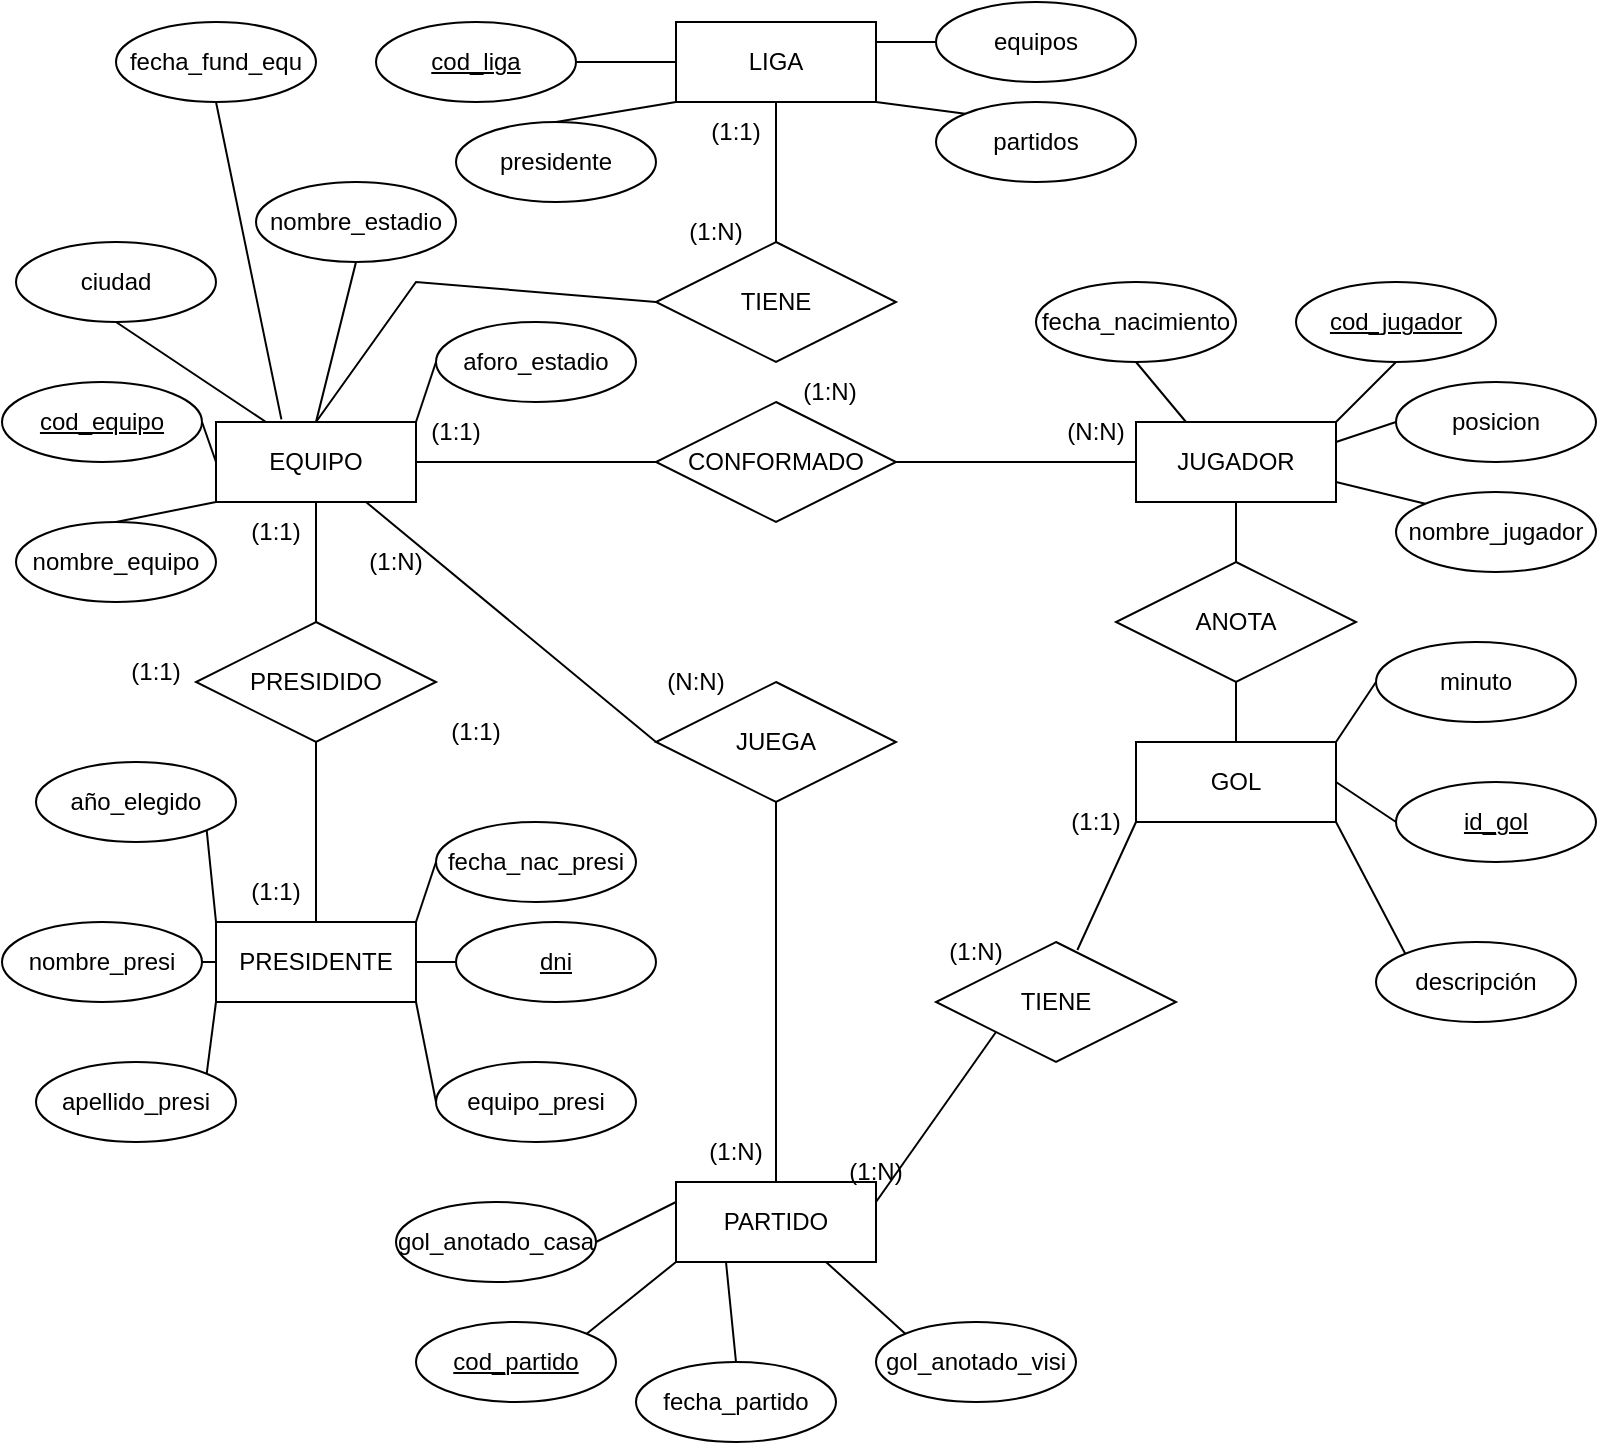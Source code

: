 <mxfile version="24.2.7" type="github">
  <diagram name="Página-1" id="qSvi5F9lkOXJbr2jsmbP">
    <mxGraphModel dx="2546" dy="767" grid="1" gridSize="10" guides="1" tooltips="1" connect="1" arrows="1" fold="1" page="1" pageScale="1" pageWidth="827" pageHeight="1169" math="0" shadow="0">
      <root>
        <mxCell id="0" />
        <mxCell id="1" parent="0" />
        <mxCell id="05TPGGMZrsxs3I6yql6b-1" value="JUGADOR" style="whiteSpace=wrap;html=1;align=center;" vertex="1" parent="1">
          <mxGeometry x="-260" y="230" width="100" height="40" as="geometry" />
        </mxCell>
        <mxCell id="05TPGGMZrsxs3I6yql6b-2" value="posicion" style="ellipse;whiteSpace=wrap;html=1;align=center;" vertex="1" parent="1">
          <mxGeometry x="-130" y="210" width="100" height="40" as="geometry" />
        </mxCell>
        <mxCell id="05TPGGMZrsxs3I6yql6b-3" value="cod_jugador" style="ellipse;whiteSpace=wrap;html=1;align=center;fontStyle=4;" vertex="1" parent="1">
          <mxGeometry x="-180" y="160" width="100" height="40" as="geometry" />
        </mxCell>
        <mxCell id="05TPGGMZrsxs3I6yql6b-4" value="nombre_jugador" style="ellipse;whiteSpace=wrap;html=1;align=center;" vertex="1" parent="1">
          <mxGeometry x="-130" y="265" width="100" height="40" as="geometry" />
        </mxCell>
        <mxCell id="05TPGGMZrsxs3I6yql6b-5" value="fecha_nacimiento" style="ellipse;whiteSpace=wrap;html=1;align=center;" vertex="1" parent="1">
          <mxGeometry x="-310" y="160" width="100" height="40" as="geometry" />
        </mxCell>
        <mxCell id="05TPGGMZrsxs3I6yql6b-6" value="EQUIPO" style="whiteSpace=wrap;html=1;align=center;" vertex="1" parent="1">
          <mxGeometry x="-720" y="230" width="100" height="40" as="geometry" />
        </mxCell>
        <mxCell id="05TPGGMZrsxs3I6yql6b-7" value="nombre_estadio" style="ellipse;whiteSpace=wrap;html=1;align=center;" vertex="1" parent="1">
          <mxGeometry x="-700" y="110" width="100" height="40" as="geometry" />
        </mxCell>
        <mxCell id="05TPGGMZrsxs3I6yql6b-8" value="nombre_equipo" style="ellipse;whiteSpace=wrap;html=1;align=center;" vertex="1" parent="1">
          <mxGeometry x="-820" y="280" width="100" height="40" as="geometry" />
        </mxCell>
        <mxCell id="05TPGGMZrsxs3I6yql6b-9" value="cod_equipo" style="ellipse;whiteSpace=wrap;html=1;align=center;fontStyle=4;" vertex="1" parent="1">
          <mxGeometry x="-827" y="210" width="100" height="40" as="geometry" />
        </mxCell>
        <mxCell id="05TPGGMZrsxs3I6yql6b-10" value="PRESIDENTE" style="whiteSpace=wrap;html=1;align=center;" vertex="1" parent="1">
          <mxGeometry x="-720" y="480" width="100" height="40" as="geometry" />
        </mxCell>
        <mxCell id="05TPGGMZrsxs3I6yql6b-11" value="dni" style="ellipse;whiteSpace=wrap;html=1;align=center;fontStyle=4;" vertex="1" parent="1">
          <mxGeometry x="-600" y="480" width="100" height="40" as="geometry" />
        </mxCell>
        <mxCell id="05TPGGMZrsxs3I6yql6b-12" value="nombre_presi" style="ellipse;whiteSpace=wrap;html=1;align=center;" vertex="1" parent="1">
          <mxGeometry x="-827" y="480" width="100" height="40" as="geometry" />
        </mxCell>
        <mxCell id="05TPGGMZrsxs3I6yql6b-13" value="apellido_presi" style="ellipse;whiteSpace=wrap;html=1;align=center;" vertex="1" parent="1">
          <mxGeometry x="-810" y="550" width="100" height="40" as="geometry" />
        </mxCell>
        <mxCell id="05TPGGMZrsxs3I6yql6b-14" value="fecha_nac_presi" style="ellipse;whiteSpace=wrap;html=1;align=center;" vertex="1" parent="1">
          <mxGeometry x="-610" y="430" width="100" height="40" as="geometry" />
        </mxCell>
        <mxCell id="05TPGGMZrsxs3I6yql6b-15" value="equipo_presi" style="ellipse;whiteSpace=wrap;html=1;align=center;" vertex="1" parent="1">
          <mxGeometry x="-610" y="550" width="100" height="40" as="geometry" />
        </mxCell>
        <mxCell id="05TPGGMZrsxs3I6yql6b-16" value="" style="endArrow=none;html=1;rounded=0;exitX=1;exitY=0.5;exitDx=0;exitDy=0;entryX=0;entryY=0.5;entryDx=0;entryDy=0;" edge="1" parent="1" source="05TPGGMZrsxs3I6yql6b-12" target="05TPGGMZrsxs3I6yql6b-10">
          <mxGeometry relative="1" as="geometry">
            <mxPoint x="-770" y="420" as="sourcePoint" />
            <mxPoint x="-610" y="420" as="targetPoint" />
          </mxGeometry>
        </mxCell>
        <mxCell id="05TPGGMZrsxs3I6yql6b-17" value="" style="endArrow=none;html=1;rounded=0;exitX=1;exitY=0.5;exitDx=0;exitDy=0;entryX=0;entryY=0.5;entryDx=0;entryDy=0;" edge="1" parent="1" source="05TPGGMZrsxs3I6yql6b-10" target="05TPGGMZrsxs3I6yql6b-11">
          <mxGeometry relative="1" as="geometry">
            <mxPoint x="-640" y="610" as="sourcePoint" />
            <mxPoint x="-480" y="610" as="targetPoint" />
          </mxGeometry>
        </mxCell>
        <mxCell id="05TPGGMZrsxs3I6yql6b-18" value="" style="endArrow=none;html=1;rounded=0;exitX=1;exitY=0;exitDx=0;exitDy=0;entryX=0;entryY=1;entryDx=0;entryDy=0;" edge="1" parent="1" source="05TPGGMZrsxs3I6yql6b-13" target="05TPGGMZrsxs3I6yql6b-10">
          <mxGeometry relative="1" as="geometry">
            <mxPoint x="-860" y="660" as="sourcePoint" />
            <mxPoint x="-700" y="660" as="targetPoint" />
          </mxGeometry>
        </mxCell>
        <mxCell id="05TPGGMZrsxs3I6yql6b-19" value="" style="endArrow=none;html=1;rounded=0;exitX=0;exitY=0.5;exitDx=0;exitDy=0;entryX=1;entryY=0;entryDx=0;entryDy=0;" edge="1" parent="1" source="05TPGGMZrsxs3I6yql6b-14" target="05TPGGMZrsxs3I6yql6b-10">
          <mxGeometry relative="1" as="geometry">
            <mxPoint x="-780" y="590" as="sourcePoint" />
            <mxPoint x="-620" y="470" as="targetPoint" />
          </mxGeometry>
        </mxCell>
        <mxCell id="05TPGGMZrsxs3I6yql6b-20" value="" style="endArrow=none;html=1;rounded=0;exitX=1;exitY=1;exitDx=0;exitDy=0;entryX=0;entryY=0.5;entryDx=0;entryDy=0;" edge="1" parent="1" source="05TPGGMZrsxs3I6yql6b-10" target="05TPGGMZrsxs3I6yql6b-15">
          <mxGeometry relative="1" as="geometry">
            <mxPoint x="-650" y="640" as="sourcePoint" />
            <mxPoint x="-490" y="640" as="targetPoint" />
          </mxGeometry>
        </mxCell>
        <mxCell id="05TPGGMZrsxs3I6yql6b-21" value="" style="endArrow=none;html=1;rounded=0;exitX=0.5;exitY=1;exitDx=0;exitDy=0;entryX=0.5;entryY=0;entryDx=0;entryDy=0;" edge="1" parent="1" source="05TPGGMZrsxs3I6yql6b-7" target="05TPGGMZrsxs3I6yql6b-6">
          <mxGeometry relative="1" as="geometry">
            <mxPoint x="-750" y="390" as="sourcePoint" />
            <mxPoint x="-590" y="390" as="targetPoint" />
            <Array as="points" />
          </mxGeometry>
        </mxCell>
        <mxCell id="05TPGGMZrsxs3I6yql6b-23" value="" style="endArrow=none;html=1;rounded=0;exitX=0.5;exitY=0;exitDx=0;exitDy=0;entryX=0;entryY=1;entryDx=0;entryDy=0;" edge="1" parent="1" source="05TPGGMZrsxs3I6yql6b-8" target="05TPGGMZrsxs3I6yql6b-6">
          <mxGeometry relative="1" as="geometry">
            <mxPoint x="-810" y="610" as="sourcePoint" />
            <mxPoint x="-650" y="610" as="targetPoint" />
          </mxGeometry>
        </mxCell>
        <mxCell id="05TPGGMZrsxs3I6yql6b-24" value="" style="endArrow=none;html=1;rounded=0;exitX=1;exitY=0.5;exitDx=0;exitDy=0;entryX=0;entryY=0.5;entryDx=0;entryDy=0;" edge="1" parent="1" source="05TPGGMZrsxs3I6yql6b-9" target="05TPGGMZrsxs3I6yql6b-6">
          <mxGeometry relative="1" as="geometry">
            <mxPoint x="-740" y="370" as="sourcePoint" />
            <mxPoint x="-580" y="370" as="targetPoint" />
          </mxGeometry>
        </mxCell>
        <mxCell id="05TPGGMZrsxs3I6yql6b-25" value="" style="endArrow=none;html=1;rounded=0;exitX=0;exitY=0;exitDx=0;exitDy=0;entryX=1;entryY=0.75;entryDx=0;entryDy=0;" edge="1" parent="1" source="05TPGGMZrsxs3I6yql6b-4" target="05TPGGMZrsxs3I6yql6b-1">
          <mxGeometry relative="1" as="geometry">
            <mxPoint x="-210" y="390" as="sourcePoint" />
            <mxPoint x="-50" y="390" as="targetPoint" />
          </mxGeometry>
        </mxCell>
        <mxCell id="05TPGGMZrsxs3I6yql6b-26" value="" style="endArrow=none;html=1;rounded=0;exitX=0.5;exitY=1;exitDx=0;exitDy=0;entryX=0.25;entryY=0;entryDx=0;entryDy=0;" edge="1" parent="1" source="05TPGGMZrsxs3I6yql6b-5" target="05TPGGMZrsxs3I6yql6b-1">
          <mxGeometry relative="1" as="geometry">
            <mxPoint x="-250" y="400" as="sourcePoint" />
            <mxPoint x="-90" y="400" as="targetPoint" />
          </mxGeometry>
        </mxCell>
        <mxCell id="05TPGGMZrsxs3I6yql6b-27" value="" style="endArrow=none;html=1;rounded=0;exitX=0.5;exitY=1;exitDx=0;exitDy=0;entryX=1;entryY=0;entryDx=0;entryDy=0;" edge="1" parent="1" source="05TPGGMZrsxs3I6yql6b-3" target="05TPGGMZrsxs3I6yql6b-1">
          <mxGeometry relative="1" as="geometry">
            <mxPoint x="-240" y="400" as="sourcePoint" />
            <mxPoint x="-80" y="400" as="targetPoint" />
          </mxGeometry>
        </mxCell>
        <mxCell id="05TPGGMZrsxs3I6yql6b-28" value="" style="endArrow=none;html=1;rounded=0;exitX=1;exitY=0.25;exitDx=0;exitDy=0;entryX=0;entryY=0.5;entryDx=0;entryDy=0;" edge="1" parent="1" source="05TPGGMZrsxs3I6yql6b-1" target="05TPGGMZrsxs3I6yql6b-2">
          <mxGeometry relative="1" as="geometry">
            <mxPoint x="-200" y="380" as="sourcePoint" />
            <mxPoint x="-40" y="380" as="targetPoint" />
          </mxGeometry>
        </mxCell>
        <mxCell id="05TPGGMZrsxs3I6yql6b-29" value="PARTIDO" style="whiteSpace=wrap;html=1;align=center;" vertex="1" parent="1">
          <mxGeometry x="-490" y="610" width="100" height="40" as="geometry" />
        </mxCell>
        <mxCell id="05TPGGMZrsxs3I6yql6b-30" value="fecha_fund_equ" style="ellipse;whiteSpace=wrap;html=1;align=center;" vertex="1" parent="1">
          <mxGeometry x="-770" y="30" width="100" height="40" as="geometry" />
        </mxCell>
        <mxCell id="05TPGGMZrsxs3I6yql6b-31" value="aforo_estadio" style="ellipse;whiteSpace=wrap;html=1;align=center;" vertex="1" parent="1">
          <mxGeometry x="-610" y="180" width="100" height="40" as="geometry" />
        </mxCell>
        <mxCell id="05TPGGMZrsxs3I6yql6b-32" value="" style="endArrow=none;html=1;rounded=0;exitX=0.327;exitY=-0.033;exitDx=0;exitDy=0;entryX=0.5;entryY=1;entryDx=0;entryDy=0;exitPerimeter=0;" edge="1" parent="1" source="05TPGGMZrsxs3I6yql6b-6" target="05TPGGMZrsxs3I6yql6b-30">
          <mxGeometry relative="1" as="geometry">
            <mxPoint x="-740" y="380" as="sourcePoint" />
            <mxPoint x="-580" y="380" as="targetPoint" />
          </mxGeometry>
        </mxCell>
        <mxCell id="05TPGGMZrsxs3I6yql6b-33" value="" style="endArrow=none;html=1;rounded=0;exitX=1;exitY=0;exitDx=0;exitDy=0;entryX=0;entryY=0.5;entryDx=0;entryDy=0;" edge="1" parent="1" source="05TPGGMZrsxs3I6yql6b-6" target="05TPGGMZrsxs3I6yql6b-31">
          <mxGeometry relative="1" as="geometry">
            <mxPoint x="-550" y="270" as="sourcePoint" />
            <mxPoint x="-580" y="220" as="targetPoint" />
          </mxGeometry>
        </mxCell>
        <mxCell id="05TPGGMZrsxs3I6yql6b-34" value="ciudad" style="ellipse;whiteSpace=wrap;html=1;align=center;" vertex="1" parent="1">
          <mxGeometry x="-820" y="140" width="100" height="40" as="geometry" />
        </mxCell>
        <mxCell id="05TPGGMZrsxs3I6yql6b-35" value="" style="endArrow=none;html=1;rounded=0;exitX=0.5;exitY=1;exitDx=0;exitDy=0;entryX=0.25;entryY=0;entryDx=0;entryDy=0;" edge="1" parent="1" source="05TPGGMZrsxs3I6yql6b-34" target="05TPGGMZrsxs3I6yql6b-6">
          <mxGeometry relative="1" as="geometry">
            <mxPoint x="-780" y="390" as="sourcePoint" />
            <mxPoint x="-620" y="390" as="targetPoint" />
          </mxGeometry>
        </mxCell>
        <mxCell id="05TPGGMZrsxs3I6yql6b-36" value="cod_partido" style="ellipse;whiteSpace=wrap;html=1;align=center;fontStyle=4;" vertex="1" parent="1">
          <mxGeometry x="-620" y="680" width="100" height="40" as="geometry" />
        </mxCell>
        <mxCell id="05TPGGMZrsxs3I6yql6b-37" value="fecha_partido" style="ellipse;whiteSpace=wrap;html=1;align=center;" vertex="1" parent="1">
          <mxGeometry x="-510" y="700" width="100" height="40" as="geometry" />
        </mxCell>
        <mxCell id="05TPGGMZrsxs3I6yql6b-38" value="gol_anotado_visi" style="ellipse;whiteSpace=wrap;html=1;align=center;" vertex="1" parent="1">
          <mxGeometry x="-390" y="680" width="100" height="40" as="geometry" />
        </mxCell>
        <mxCell id="05TPGGMZrsxs3I6yql6b-39" value="gol_anotado_casa" style="ellipse;whiteSpace=wrap;html=1;align=center;" vertex="1" parent="1">
          <mxGeometry x="-630" y="620" width="100" height="40" as="geometry" />
        </mxCell>
        <mxCell id="05TPGGMZrsxs3I6yql6b-40" value="GOL" style="whiteSpace=wrap;html=1;align=center;" vertex="1" parent="1">
          <mxGeometry x="-260" y="390" width="100" height="40" as="geometry" />
        </mxCell>
        <mxCell id="05TPGGMZrsxs3I6yql6b-41" value="id_gol" style="ellipse;whiteSpace=wrap;html=1;align=center;fontStyle=4;" vertex="1" parent="1">
          <mxGeometry x="-130" y="410" width="100" height="40" as="geometry" />
        </mxCell>
        <mxCell id="05TPGGMZrsxs3I6yql6b-42" value="minuto" style="ellipse;whiteSpace=wrap;html=1;align=center;" vertex="1" parent="1">
          <mxGeometry x="-140" y="340" width="100" height="40" as="geometry" />
        </mxCell>
        <mxCell id="05TPGGMZrsxs3I6yql6b-43" value="descripción" style="ellipse;whiteSpace=wrap;html=1;align=center;" vertex="1" parent="1">
          <mxGeometry x="-140" y="490" width="100" height="40" as="geometry" />
        </mxCell>
        <mxCell id="05TPGGMZrsxs3I6yql6b-44" value="LIGA" style="whiteSpace=wrap;html=1;align=center;" vertex="1" parent="1">
          <mxGeometry x="-490" y="30" width="100" height="40" as="geometry" />
        </mxCell>
        <mxCell id="05TPGGMZrsxs3I6yql6b-45" value="cod_liga" style="ellipse;whiteSpace=wrap;html=1;align=center;fontStyle=4;" vertex="1" parent="1">
          <mxGeometry x="-640" y="30" width="100" height="40" as="geometry" />
        </mxCell>
        <mxCell id="05TPGGMZrsxs3I6yql6b-46" value="presidente" style="ellipse;whiteSpace=wrap;html=1;align=center;" vertex="1" parent="1">
          <mxGeometry x="-600" y="80" width="100" height="40" as="geometry" />
        </mxCell>
        <mxCell id="05TPGGMZrsxs3I6yql6b-47" value="año_elegido" style="ellipse;whiteSpace=wrap;html=1;align=center;" vertex="1" parent="1">
          <mxGeometry x="-810" y="400" width="100" height="40" as="geometry" />
        </mxCell>
        <mxCell id="05TPGGMZrsxs3I6yql6b-48" value="" style="endArrow=none;html=1;rounded=0;exitX=1;exitY=1;exitDx=0;exitDy=0;entryX=0;entryY=0;entryDx=0;entryDy=0;" edge="1" parent="1" source="05TPGGMZrsxs3I6yql6b-47" target="05TPGGMZrsxs3I6yql6b-10">
          <mxGeometry relative="1" as="geometry">
            <mxPoint x="-820" y="640" as="sourcePoint" />
            <mxPoint x="-660" y="640" as="targetPoint" />
          </mxGeometry>
        </mxCell>
        <mxCell id="05TPGGMZrsxs3I6yql6b-49" value="equipos" style="ellipse;whiteSpace=wrap;html=1;align=center;" vertex="1" parent="1">
          <mxGeometry x="-360" y="20" width="100" height="40" as="geometry" />
        </mxCell>
        <mxCell id="05TPGGMZrsxs3I6yql6b-50" value="" style="endArrow=none;html=1;rounded=0;exitX=1;exitY=0.25;exitDx=0;exitDy=0;entryX=0;entryY=0.5;entryDx=0;entryDy=0;" edge="1" parent="1" source="05TPGGMZrsxs3I6yql6b-44" target="05TPGGMZrsxs3I6yql6b-49">
          <mxGeometry relative="1" as="geometry">
            <mxPoint x="-330" y="90" as="sourcePoint" />
            <mxPoint x="-170" y="90" as="targetPoint" />
          </mxGeometry>
        </mxCell>
        <mxCell id="05TPGGMZrsxs3I6yql6b-51" value="" style="endArrow=none;html=1;rounded=0;exitX=1;exitY=0.5;exitDx=0;exitDy=0;entryX=0;entryY=0.5;entryDx=0;entryDy=0;" edge="1" parent="1" source="05TPGGMZrsxs3I6yql6b-45" target="05TPGGMZrsxs3I6yql6b-44">
          <mxGeometry relative="1" as="geometry">
            <mxPoint x="-420" y="210" as="sourcePoint" />
            <mxPoint x="-260" y="210" as="targetPoint" />
          </mxGeometry>
        </mxCell>
        <mxCell id="05TPGGMZrsxs3I6yql6b-52" value="" style="endArrow=none;html=1;rounded=0;exitX=0;exitY=1;exitDx=0;exitDy=0;entryX=0.5;entryY=0;entryDx=0;entryDy=0;" edge="1" parent="1" source="05TPGGMZrsxs3I6yql6b-44" target="05TPGGMZrsxs3I6yql6b-46">
          <mxGeometry relative="1" as="geometry">
            <mxPoint x="-440" y="170" as="sourcePoint" />
            <mxPoint x="-280" y="170" as="targetPoint" />
          </mxGeometry>
        </mxCell>
        <mxCell id="05TPGGMZrsxs3I6yql6b-53" value="partidos" style="ellipse;whiteSpace=wrap;html=1;align=center;" vertex="1" parent="1">
          <mxGeometry x="-360" y="70" width="100" height="40" as="geometry" />
        </mxCell>
        <mxCell id="05TPGGMZrsxs3I6yql6b-54" value="" style="endArrow=none;html=1;rounded=0;exitX=1;exitY=1;exitDx=0;exitDy=0;entryX=0;entryY=0;entryDx=0;entryDy=0;" edge="1" parent="1" source="05TPGGMZrsxs3I6yql6b-44" target="05TPGGMZrsxs3I6yql6b-53">
          <mxGeometry relative="1" as="geometry">
            <mxPoint x="-450" y="130" as="sourcePoint" />
            <mxPoint x="-290" y="130" as="targetPoint" />
          </mxGeometry>
        </mxCell>
        <mxCell id="05TPGGMZrsxs3I6yql6b-55" value="" style="endArrow=none;html=1;rounded=0;exitX=0.5;exitY=1;exitDx=0;exitDy=0;" edge="1" parent="1" source="05TPGGMZrsxs3I6yql6b-44">
          <mxGeometry relative="1" as="geometry">
            <mxPoint x="-470" y="190" as="sourcePoint" />
            <mxPoint x="-440" y="140" as="targetPoint" />
          </mxGeometry>
        </mxCell>
        <mxCell id="05TPGGMZrsxs3I6yql6b-58" value="TIENE" style="shape=rhombus;perimeter=rhombusPerimeter;whiteSpace=wrap;html=1;align=center;" vertex="1" parent="1">
          <mxGeometry x="-500" y="140" width="120" height="60" as="geometry" />
        </mxCell>
        <mxCell id="05TPGGMZrsxs3I6yql6b-59" value="" style="endArrow=none;html=1;rounded=0;exitX=0.5;exitY=0;exitDx=0;exitDy=0;entryX=0;entryY=0.5;entryDx=0;entryDy=0;" edge="1" parent="1" source="05TPGGMZrsxs3I6yql6b-6" target="05TPGGMZrsxs3I6yql6b-58">
          <mxGeometry relative="1" as="geometry">
            <mxPoint x="-390" y="350" as="sourcePoint" />
            <mxPoint x="-230" y="350" as="targetPoint" />
            <Array as="points">
              <mxPoint x="-620" y="160" />
            </Array>
          </mxGeometry>
        </mxCell>
        <mxCell id="05TPGGMZrsxs3I6yql6b-60" value="(1:N)" style="text;strokeColor=none;align=center;fillColor=none;html=1;verticalAlign=middle;whiteSpace=wrap;rounded=0;" vertex="1" parent="1">
          <mxGeometry x="-500" y="120" width="60" height="30" as="geometry" />
        </mxCell>
        <mxCell id="05TPGGMZrsxs3I6yql6b-61" value="(1:1)" style="text;strokeColor=none;align=center;fillColor=none;html=1;verticalAlign=middle;whiteSpace=wrap;rounded=0;" vertex="1" parent="1">
          <mxGeometry x="-490" y="70" width="60" height="30" as="geometry" />
        </mxCell>
        <mxCell id="05TPGGMZrsxs3I6yql6b-62" value="(1:1)" style="text;strokeColor=none;align=center;fillColor=none;html=1;verticalAlign=middle;whiteSpace=wrap;rounded=0;" vertex="1" parent="1">
          <mxGeometry x="-720" y="270" width="60" height="30" as="geometry" />
        </mxCell>
        <mxCell id="05TPGGMZrsxs3I6yql6b-64" value="PRESIDIDO" style="shape=rhombus;perimeter=rhombusPerimeter;whiteSpace=wrap;html=1;align=center;" vertex="1" parent="1">
          <mxGeometry x="-730" y="330" width="120" height="60" as="geometry" />
        </mxCell>
        <mxCell id="05TPGGMZrsxs3I6yql6b-65" value="" style="endArrow=none;html=1;rounded=0;entryX=0.5;entryY=1;entryDx=0;entryDy=0;exitX=0.5;exitY=0;exitDx=0;exitDy=0;" edge="1" parent="1" target="05TPGGMZrsxs3I6yql6b-64" source="05TPGGMZrsxs3I6yql6b-10">
          <mxGeometry relative="1" as="geometry">
            <mxPoint x="-680" y="460" as="sourcePoint" />
            <mxPoint x="-610" y="410" as="targetPoint" />
          </mxGeometry>
        </mxCell>
        <mxCell id="05TPGGMZrsxs3I6yql6b-66" value="(1:1)" style="text;strokeColor=none;align=center;fillColor=none;html=1;verticalAlign=middle;whiteSpace=wrap;rounded=0;" vertex="1" parent="1">
          <mxGeometry x="-780" y="340" width="60" height="30" as="geometry" />
        </mxCell>
        <mxCell id="05TPGGMZrsxs3I6yql6b-67" value="(1:1)" style="text;strokeColor=none;align=center;fillColor=none;html=1;verticalAlign=middle;whiteSpace=wrap;rounded=0;" vertex="1" parent="1">
          <mxGeometry x="-620" y="370" width="60" height="30" as="geometry" />
        </mxCell>
        <mxCell id="05TPGGMZrsxs3I6yql6b-68" value="" style="endArrow=none;html=1;rounded=0;exitX=0.5;exitY=1;exitDx=0;exitDy=0;entryX=0.5;entryY=0;entryDx=0;entryDy=0;" edge="1" parent="1" source="05TPGGMZrsxs3I6yql6b-6" target="05TPGGMZrsxs3I6yql6b-64">
          <mxGeometry relative="1" as="geometry">
            <mxPoint x="-910" y="280" as="sourcePoint" />
            <mxPoint x="-820" y="520" as="targetPoint" />
          </mxGeometry>
        </mxCell>
        <mxCell id="05TPGGMZrsxs3I6yql6b-75" value="(1:1)" style="text;strokeColor=none;align=center;fillColor=none;html=1;verticalAlign=middle;whiteSpace=wrap;rounded=0;" vertex="1" parent="1">
          <mxGeometry x="-720" y="450" width="60" height="30" as="geometry" />
        </mxCell>
        <mxCell id="05TPGGMZrsxs3I6yql6b-76" value="JUEGA" style="shape=rhombus;perimeter=rhombusPerimeter;whiteSpace=wrap;html=1;align=center;" vertex="1" parent="1">
          <mxGeometry x="-500" y="360" width="120" height="60" as="geometry" />
        </mxCell>
        <mxCell id="05TPGGMZrsxs3I6yql6b-77" value="" style="endArrow=none;html=1;rounded=0;exitX=0.75;exitY=1;exitDx=0;exitDy=0;entryX=0;entryY=0.5;entryDx=0;entryDy=0;" edge="1" parent="1" source="05TPGGMZrsxs3I6yql6b-6" target="05TPGGMZrsxs3I6yql6b-76">
          <mxGeometry relative="1" as="geometry">
            <mxPoint x="-620" y="320" as="sourcePoint" />
            <mxPoint x="-460" y="320" as="targetPoint" />
          </mxGeometry>
        </mxCell>
        <mxCell id="05TPGGMZrsxs3I6yql6b-78" value="" style="endArrow=none;html=1;rounded=0;exitX=0.5;exitY=1;exitDx=0;exitDy=0;entryX=0.5;entryY=0;entryDx=0;entryDy=0;" edge="1" parent="1" source="05TPGGMZrsxs3I6yql6b-76" target="05TPGGMZrsxs3I6yql6b-29">
          <mxGeometry relative="1" as="geometry">
            <mxPoint x="-440" y="450" as="sourcePoint" />
            <mxPoint x="-440" y="550" as="targetPoint" />
          </mxGeometry>
        </mxCell>
        <mxCell id="05TPGGMZrsxs3I6yql6b-79" value="(1:N)" style="text;strokeColor=none;align=center;fillColor=none;html=1;verticalAlign=middle;whiteSpace=wrap;rounded=0;" vertex="1" parent="1">
          <mxGeometry x="-490" y="580" width="60" height="30" as="geometry" />
        </mxCell>
        <mxCell id="05TPGGMZrsxs3I6yql6b-80" value="(1:N)" style="text;strokeColor=none;align=center;fillColor=none;html=1;verticalAlign=middle;whiteSpace=wrap;rounded=0;" vertex="1" parent="1">
          <mxGeometry x="-660" y="285" width="60" height="30" as="geometry" />
        </mxCell>
        <mxCell id="05TPGGMZrsxs3I6yql6b-81" value="(N:N)" style="text;strokeColor=none;align=center;fillColor=none;html=1;verticalAlign=middle;whiteSpace=wrap;rounded=0;" vertex="1" parent="1">
          <mxGeometry x="-510" y="345" width="60" height="30" as="geometry" />
        </mxCell>
        <mxCell id="05TPGGMZrsxs3I6yql6b-83" value="" style="endArrow=none;html=1;rounded=0;exitX=1;exitY=0.5;exitDx=0;exitDy=0;entryX=0;entryY=0.5;entryDx=0;entryDy=0;" edge="1" parent="1" source="05TPGGMZrsxs3I6yql6b-6" target="05TPGGMZrsxs3I6yql6b-84">
          <mxGeometry relative="1" as="geometry">
            <mxPoint x="-560" y="250" as="sourcePoint" />
            <mxPoint x="-510" y="250" as="targetPoint" />
          </mxGeometry>
        </mxCell>
        <mxCell id="05TPGGMZrsxs3I6yql6b-84" value="CONFORMADO" style="shape=rhombus;perimeter=rhombusPerimeter;whiteSpace=wrap;html=1;align=center;" vertex="1" parent="1">
          <mxGeometry x="-500" y="220" width="120" height="60" as="geometry" />
        </mxCell>
        <mxCell id="05TPGGMZrsxs3I6yql6b-85" value="" style="endArrow=none;html=1;rounded=0;exitX=1;exitY=0.5;exitDx=0;exitDy=0;entryX=0;entryY=0.5;entryDx=0;entryDy=0;" edge="1" parent="1" source="05TPGGMZrsxs3I6yql6b-84" target="05TPGGMZrsxs3I6yql6b-1">
          <mxGeometry relative="1" as="geometry">
            <mxPoint x="-370" y="350" as="sourcePoint" />
            <mxPoint x="-270" y="250" as="targetPoint" />
          </mxGeometry>
        </mxCell>
        <mxCell id="05TPGGMZrsxs3I6yql6b-86" value="(1:1)" style="text;strokeColor=none;align=center;fillColor=none;html=1;verticalAlign=middle;whiteSpace=wrap;rounded=0;" vertex="1" parent="1">
          <mxGeometry x="-630" y="220" width="60" height="30" as="geometry" />
        </mxCell>
        <mxCell id="05TPGGMZrsxs3I6yql6b-87" value="(N:N)" style="text;strokeColor=none;align=center;fillColor=none;html=1;verticalAlign=middle;whiteSpace=wrap;rounded=0;" vertex="1" parent="1">
          <mxGeometry x="-310" y="220" width="60" height="30" as="geometry" />
        </mxCell>
        <mxCell id="05TPGGMZrsxs3I6yql6b-88" value="(1:N)" style="text;strokeColor=none;align=center;fillColor=none;html=1;verticalAlign=middle;whiteSpace=wrap;rounded=0;" vertex="1" parent="1">
          <mxGeometry x="-443" y="200" width="60" height="30" as="geometry" />
        </mxCell>
        <mxCell id="05TPGGMZrsxs3I6yql6b-89" value="ANOTA" style="shape=rhombus;perimeter=rhombusPerimeter;whiteSpace=wrap;html=1;align=center;" vertex="1" parent="1">
          <mxGeometry x="-270" y="300" width="120" height="60" as="geometry" />
        </mxCell>
        <mxCell id="05TPGGMZrsxs3I6yql6b-90" value="" style="endArrow=none;html=1;rounded=0;exitX=0.5;exitY=1;exitDx=0;exitDy=0;entryX=0.5;entryY=0;entryDx=0;entryDy=0;" edge="1" parent="1" source="05TPGGMZrsxs3I6yql6b-1" target="05TPGGMZrsxs3I6yql6b-89">
          <mxGeometry relative="1" as="geometry">
            <mxPoint x="-210" y="530" as="sourcePoint" />
            <mxPoint x="-50" y="530" as="targetPoint" />
          </mxGeometry>
        </mxCell>
        <mxCell id="05TPGGMZrsxs3I6yql6b-91" value="" style="endArrow=none;html=1;rounded=0;exitX=0.5;exitY=1;exitDx=0;exitDy=0;entryX=0.5;entryY=0;entryDx=0;entryDy=0;" edge="1" parent="1" source="05TPGGMZrsxs3I6yql6b-89" target="05TPGGMZrsxs3I6yql6b-40">
          <mxGeometry relative="1" as="geometry">
            <mxPoint x="-270" y="590" as="sourcePoint" />
            <mxPoint x="-110" y="590" as="targetPoint" />
          </mxGeometry>
        </mxCell>
        <mxCell id="05TPGGMZrsxs3I6yql6b-92" value="" style="endArrow=none;html=1;rounded=0;exitX=1;exitY=0;exitDx=0;exitDy=0;entryX=0;entryY=0.5;entryDx=0;entryDy=0;" edge="1" parent="1" source="05TPGGMZrsxs3I6yql6b-40" target="05TPGGMZrsxs3I6yql6b-42">
          <mxGeometry relative="1" as="geometry">
            <mxPoint x="-240" y="470" as="sourcePoint" />
            <mxPoint x="-80" y="470" as="targetPoint" />
          </mxGeometry>
        </mxCell>
        <mxCell id="05TPGGMZrsxs3I6yql6b-93" value="" style="endArrow=none;html=1;rounded=0;entryX=0;entryY=0.5;entryDx=0;entryDy=0;exitX=1;exitY=0.5;exitDx=0;exitDy=0;" edge="1" parent="1" source="05TPGGMZrsxs3I6yql6b-40" target="05TPGGMZrsxs3I6yql6b-41">
          <mxGeometry relative="1" as="geometry">
            <mxPoint x="-180" y="450" as="sourcePoint" />
            <mxPoint x="-160" y="500" as="targetPoint" />
          </mxGeometry>
        </mxCell>
        <mxCell id="05TPGGMZrsxs3I6yql6b-94" value="" style="endArrow=none;html=1;rounded=0;entryX=0;entryY=0;entryDx=0;entryDy=0;exitX=1;exitY=1;exitDx=0;exitDy=0;" edge="1" parent="1" source="05TPGGMZrsxs3I6yql6b-40" target="05TPGGMZrsxs3I6yql6b-43">
          <mxGeometry relative="1" as="geometry">
            <mxPoint x="-300" y="480" as="sourcePoint" />
            <mxPoint x="-140" y="480" as="targetPoint" />
          </mxGeometry>
        </mxCell>
        <mxCell id="05TPGGMZrsxs3I6yql6b-95" value="" style="endArrow=none;html=1;rounded=0;exitX=1;exitY=0.5;exitDx=0;exitDy=0;" edge="1" parent="1" source="05TPGGMZrsxs3I6yql6b-39">
          <mxGeometry relative="1" as="geometry">
            <mxPoint x="-420" y="520" as="sourcePoint" />
            <mxPoint x="-490" y="620" as="targetPoint" />
          </mxGeometry>
        </mxCell>
        <mxCell id="05TPGGMZrsxs3I6yql6b-96" value="" style="endArrow=none;html=1;rounded=0;exitX=0;exitY=1;exitDx=0;exitDy=0;entryX=1;entryY=0;entryDx=0;entryDy=0;" edge="1" parent="1" source="05TPGGMZrsxs3I6yql6b-29" target="05TPGGMZrsxs3I6yql6b-36">
          <mxGeometry relative="1" as="geometry">
            <mxPoint x="-530" y="730" as="sourcePoint" />
            <mxPoint x="-370" y="730" as="targetPoint" />
          </mxGeometry>
        </mxCell>
        <mxCell id="05TPGGMZrsxs3I6yql6b-97" value="" style="endArrow=none;html=1;rounded=0;exitX=0.25;exitY=1;exitDx=0;exitDy=0;entryX=0.5;entryY=0;entryDx=0;entryDy=0;" edge="1" parent="1" source="05TPGGMZrsxs3I6yql6b-29" target="05TPGGMZrsxs3I6yql6b-37">
          <mxGeometry relative="1" as="geometry">
            <mxPoint x="-470" y="780" as="sourcePoint" />
            <mxPoint x="-310" y="780" as="targetPoint" />
            <Array as="points" />
          </mxGeometry>
        </mxCell>
        <mxCell id="05TPGGMZrsxs3I6yql6b-98" value="" style="endArrow=none;html=1;rounded=0;exitX=0.75;exitY=1;exitDx=0;exitDy=0;entryX=0;entryY=0;entryDx=0;entryDy=0;" edge="1" parent="1" source="05TPGGMZrsxs3I6yql6b-29" target="05TPGGMZrsxs3I6yql6b-38">
          <mxGeometry relative="1" as="geometry">
            <mxPoint x="-420" y="760" as="sourcePoint" />
            <mxPoint x="-260" y="760" as="targetPoint" />
          </mxGeometry>
        </mxCell>
        <mxCell id="05TPGGMZrsxs3I6yql6b-99" value="TIENE" style="shape=rhombus;perimeter=rhombusPerimeter;whiteSpace=wrap;html=1;align=center;" vertex="1" parent="1">
          <mxGeometry x="-360" y="490" width="120" height="60" as="geometry" />
        </mxCell>
        <mxCell id="05TPGGMZrsxs3I6yql6b-100" value="" style="endArrow=none;html=1;rounded=0;exitX=1;exitY=0.25;exitDx=0;exitDy=0;entryX=0;entryY=1;entryDx=0;entryDy=0;" edge="1" parent="1" source="05TPGGMZrsxs3I6yql6b-29" target="05TPGGMZrsxs3I6yql6b-99">
          <mxGeometry relative="1" as="geometry">
            <mxPoint x="-300" y="660" as="sourcePoint" />
            <mxPoint x="-140" y="660" as="targetPoint" />
          </mxGeometry>
        </mxCell>
        <mxCell id="05TPGGMZrsxs3I6yql6b-101" value="" style="endArrow=none;html=1;rounded=0;exitX=0;exitY=1;exitDx=0;exitDy=0;entryX=0.589;entryY=0.067;entryDx=0;entryDy=0;entryPerimeter=0;" edge="1" parent="1" source="05TPGGMZrsxs3I6yql6b-40" target="05TPGGMZrsxs3I6yql6b-99">
          <mxGeometry relative="1" as="geometry">
            <mxPoint x="-270" y="640" as="sourcePoint" />
            <mxPoint x="-110" y="640" as="targetPoint" />
          </mxGeometry>
        </mxCell>
        <mxCell id="05TPGGMZrsxs3I6yql6b-102" value="(1:N)" style="text;strokeColor=none;align=center;fillColor=none;html=1;verticalAlign=middle;whiteSpace=wrap;rounded=0;" vertex="1" parent="1">
          <mxGeometry x="-370" y="480" width="60" height="30" as="geometry" />
        </mxCell>
        <mxCell id="05TPGGMZrsxs3I6yql6b-103" value="(1:1)" style="text;strokeColor=none;align=center;fillColor=none;html=1;verticalAlign=middle;whiteSpace=wrap;rounded=0;" vertex="1" parent="1">
          <mxGeometry x="-310" y="415" width="60" height="30" as="geometry" />
        </mxCell>
        <mxCell id="05TPGGMZrsxs3I6yql6b-104" value="(1:N)" style="text;strokeColor=none;align=center;fillColor=none;html=1;verticalAlign=middle;whiteSpace=wrap;rounded=0;" vertex="1" parent="1">
          <mxGeometry x="-420" y="590" width="60" height="30" as="geometry" />
        </mxCell>
      </root>
    </mxGraphModel>
  </diagram>
</mxfile>
